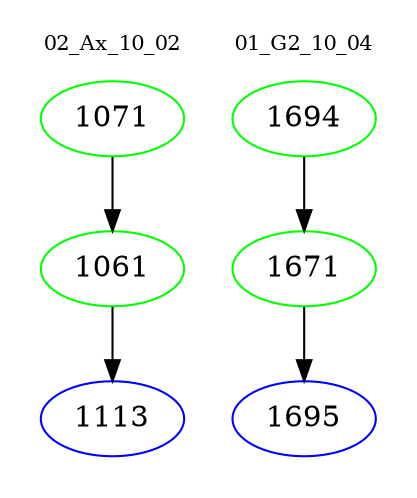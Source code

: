digraph{
subgraph cluster_0 {
color = white
label = "02_Ax_10_02";
fontsize=10;
T0_1071 [label="1071", color="green"]
T0_1071 -> T0_1061 [color="black"]
T0_1061 [label="1061", color="green"]
T0_1061 -> T0_1113 [color="black"]
T0_1113 [label="1113", color="blue"]
}
subgraph cluster_1 {
color = white
label = "01_G2_10_04";
fontsize=10;
T1_1694 [label="1694", color="green"]
T1_1694 -> T1_1671 [color="black"]
T1_1671 [label="1671", color="green"]
T1_1671 -> T1_1695 [color="black"]
T1_1695 [label="1695", color="blue"]
}
}
